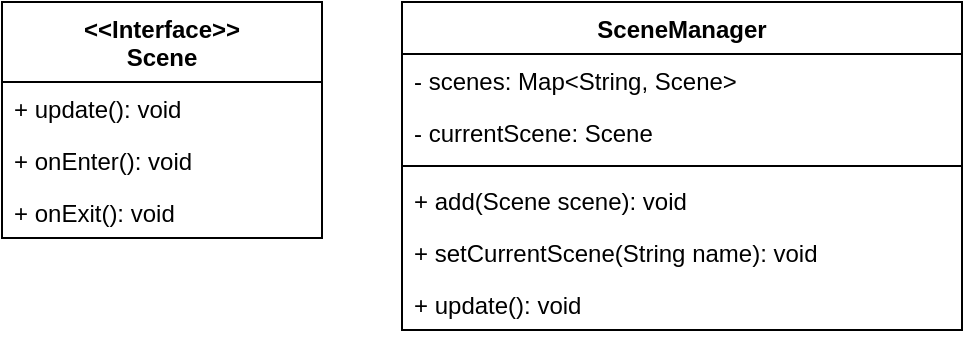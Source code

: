 <mxfile version="22.1.2" type="device">
  <diagram name="Page-1" id="xuCPlHY2UfN_23G3eo_w">
    <mxGraphModel dx="474" dy="762" grid="1" gridSize="10" guides="1" tooltips="1" connect="1" arrows="1" fold="1" page="1" pageScale="1" pageWidth="850" pageHeight="1100" math="0" shadow="0">
      <root>
        <mxCell id="0" />
        <mxCell id="1" parent="0" />
        <mxCell id="PubIyRGNnl_m5_I_pdTj-1" value="&amp;lt;&amp;lt;Interface&amp;gt;&amp;gt;&lt;br&gt;Scene" style="swimlane;fontStyle=1;align=center;verticalAlign=top;childLayout=stackLayout;horizontal=1;startSize=40;horizontalStack=0;resizeParent=1;resizeParentMax=0;resizeLast=0;collapsible=1;marginBottom=0;whiteSpace=wrap;html=1;" vertex="1" parent="1">
          <mxGeometry x="200" y="120" width="160" height="118" as="geometry" />
        </mxCell>
        <mxCell id="PubIyRGNnl_m5_I_pdTj-4" value="+ update(): void" style="text;strokeColor=none;fillColor=none;align=left;verticalAlign=top;spacingLeft=4;spacingRight=4;overflow=hidden;rotatable=0;points=[[0,0.5],[1,0.5]];portConstraint=eastwest;whiteSpace=wrap;html=1;" vertex="1" parent="PubIyRGNnl_m5_I_pdTj-1">
          <mxGeometry y="40" width="160" height="26" as="geometry" />
        </mxCell>
        <mxCell id="PubIyRGNnl_m5_I_pdTj-5" value="+ onEnter(): void" style="text;strokeColor=none;fillColor=none;align=left;verticalAlign=top;spacingLeft=4;spacingRight=4;overflow=hidden;rotatable=0;points=[[0,0.5],[1,0.5]];portConstraint=eastwest;whiteSpace=wrap;html=1;" vertex="1" parent="PubIyRGNnl_m5_I_pdTj-1">
          <mxGeometry y="66" width="160" height="26" as="geometry" />
        </mxCell>
        <mxCell id="PubIyRGNnl_m5_I_pdTj-6" value="+ onExit(): void" style="text;strokeColor=none;fillColor=none;align=left;verticalAlign=top;spacingLeft=4;spacingRight=4;overflow=hidden;rotatable=0;points=[[0,0.5],[1,0.5]];portConstraint=eastwest;whiteSpace=wrap;html=1;" vertex="1" parent="PubIyRGNnl_m5_I_pdTj-1">
          <mxGeometry y="92" width="160" height="26" as="geometry" />
        </mxCell>
        <mxCell id="PubIyRGNnl_m5_I_pdTj-7" value="SceneManager" style="swimlane;fontStyle=1;align=center;verticalAlign=top;childLayout=stackLayout;horizontal=1;startSize=26;horizontalStack=0;resizeParent=1;resizeParentMax=0;resizeLast=0;collapsible=1;marginBottom=0;whiteSpace=wrap;html=1;" vertex="1" parent="1">
          <mxGeometry x="400" y="120" width="280" height="164" as="geometry" />
        </mxCell>
        <mxCell id="PubIyRGNnl_m5_I_pdTj-8" value="- scenes: Map&amp;lt;String, Scene&amp;gt;" style="text;strokeColor=none;fillColor=none;align=left;verticalAlign=top;spacingLeft=4;spacingRight=4;overflow=hidden;rotatable=0;points=[[0,0.5],[1,0.5]];portConstraint=eastwest;whiteSpace=wrap;html=1;" vertex="1" parent="PubIyRGNnl_m5_I_pdTj-7">
          <mxGeometry y="26" width="280" height="26" as="geometry" />
        </mxCell>
        <mxCell id="PubIyRGNnl_m5_I_pdTj-11" value="- currentScene: Scene" style="text;strokeColor=none;fillColor=none;align=left;verticalAlign=top;spacingLeft=4;spacingRight=4;overflow=hidden;rotatable=0;points=[[0,0.5],[1,0.5]];portConstraint=eastwest;whiteSpace=wrap;html=1;" vertex="1" parent="PubIyRGNnl_m5_I_pdTj-7">
          <mxGeometry y="52" width="280" height="26" as="geometry" />
        </mxCell>
        <mxCell id="PubIyRGNnl_m5_I_pdTj-9" value="" style="line;strokeWidth=1;fillColor=none;align=left;verticalAlign=middle;spacingTop=-1;spacingLeft=3;spacingRight=3;rotatable=0;labelPosition=right;points=[];portConstraint=eastwest;strokeColor=inherit;" vertex="1" parent="PubIyRGNnl_m5_I_pdTj-7">
          <mxGeometry y="78" width="280" height="8" as="geometry" />
        </mxCell>
        <mxCell id="PubIyRGNnl_m5_I_pdTj-10" value="+ add(Scene scene): void" style="text;strokeColor=none;fillColor=none;align=left;verticalAlign=top;spacingLeft=4;spacingRight=4;overflow=hidden;rotatable=0;points=[[0,0.5],[1,0.5]];portConstraint=eastwest;whiteSpace=wrap;html=1;" vertex="1" parent="PubIyRGNnl_m5_I_pdTj-7">
          <mxGeometry y="86" width="280" height="26" as="geometry" />
        </mxCell>
        <mxCell id="PubIyRGNnl_m5_I_pdTj-12" value="+ setCurrentScene(String name): void" style="text;strokeColor=none;fillColor=none;align=left;verticalAlign=top;spacingLeft=4;spacingRight=4;overflow=hidden;rotatable=0;points=[[0,0.5],[1,0.5]];portConstraint=eastwest;whiteSpace=wrap;html=1;" vertex="1" parent="PubIyRGNnl_m5_I_pdTj-7">
          <mxGeometry y="112" width="280" height="26" as="geometry" />
        </mxCell>
        <mxCell id="PubIyRGNnl_m5_I_pdTj-13" value="+ update(): void" style="text;strokeColor=none;fillColor=none;align=left;verticalAlign=top;spacingLeft=4;spacingRight=4;overflow=hidden;rotatable=0;points=[[0,0.5],[1,0.5]];portConstraint=eastwest;whiteSpace=wrap;html=1;" vertex="1" parent="PubIyRGNnl_m5_I_pdTj-7">
          <mxGeometry y="138" width="280" height="26" as="geometry" />
        </mxCell>
      </root>
    </mxGraphModel>
  </diagram>
</mxfile>
